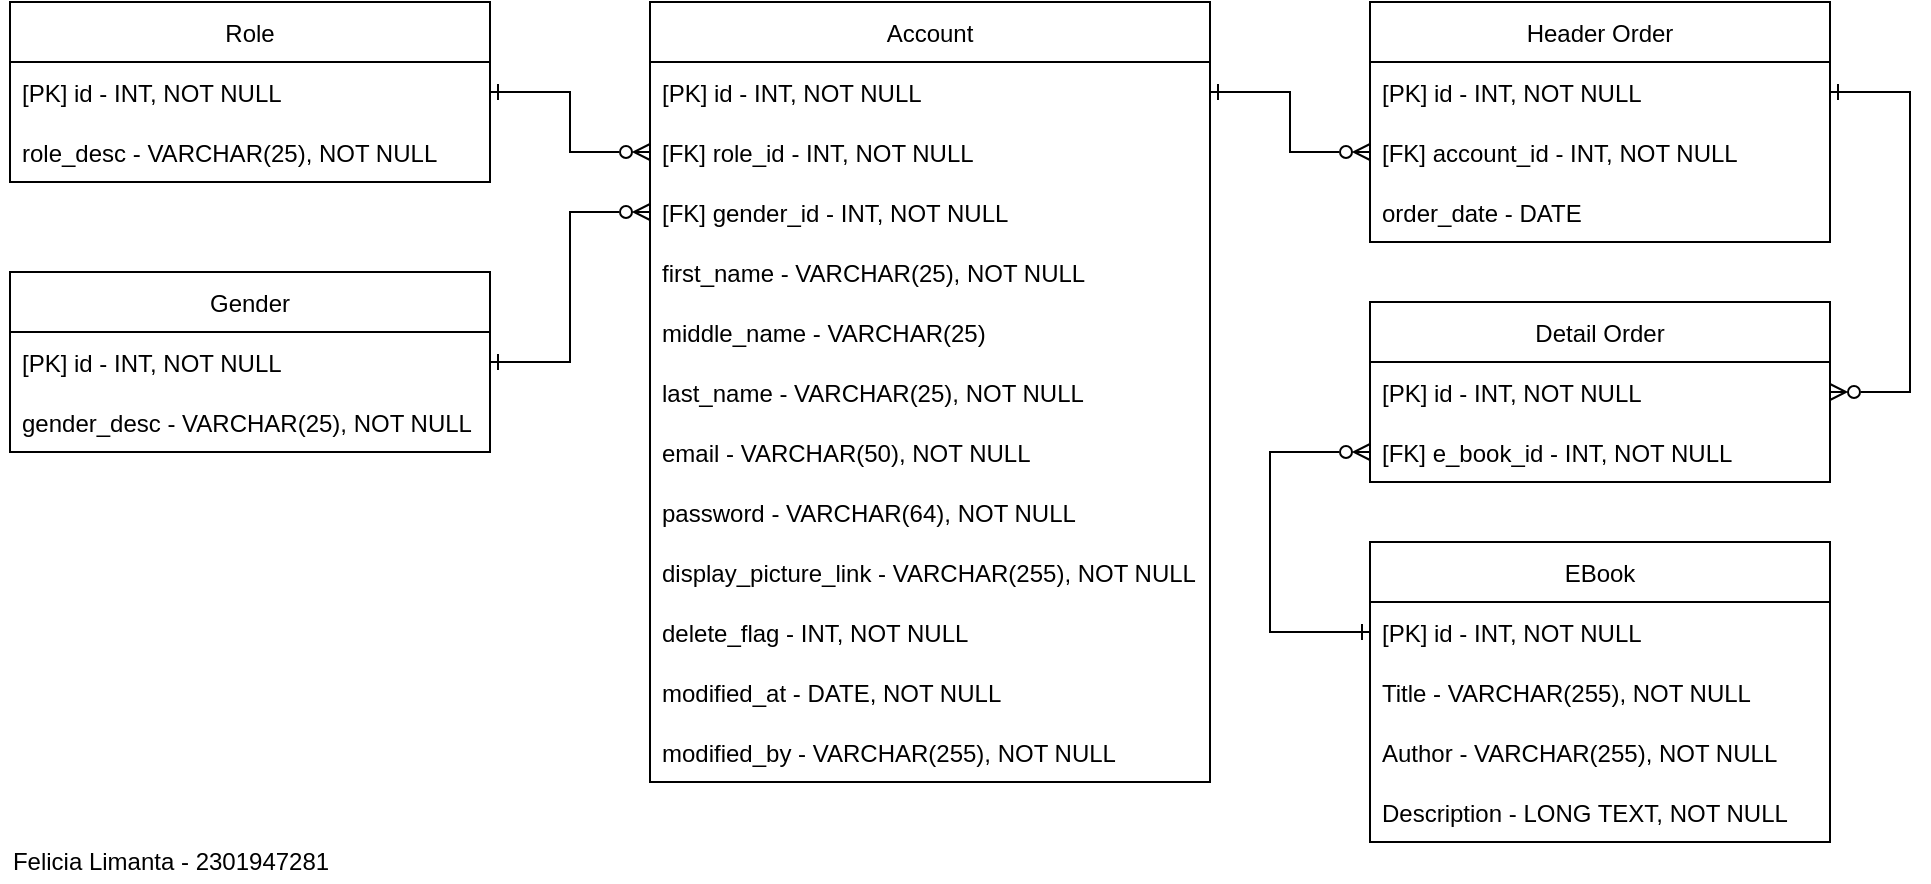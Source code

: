 <mxfile version="16.5.2" type="device"><diagram id="DLrGgY-1V_uRUEoGSu2h" name="Page-1"><mxGraphModel dx="1185" dy="658" grid="1" gridSize="10" guides="1" tooltips="1" connect="1" arrows="1" fold="1" page="1" pageScale="1" pageWidth="850" pageHeight="1100" math="0" shadow="0"><root><mxCell id="0"/><mxCell id="1" parent="0"/><mxCell id="_QFmwvC0VnQ16ru4rwB5-1" value="Role" style="swimlane;fontStyle=0;childLayout=stackLayout;horizontal=1;startSize=30;horizontalStack=0;resizeParent=1;resizeParentMax=0;resizeLast=0;collapsible=1;marginBottom=0;" vertex="1" parent="1"><mxGeometry x="260" y="190" width="240" height="90" as="geometry"/></mxCell><mxCell id="_QFmwvC0VnQ16ru4rwB5-2" value="[PK] id - INT, NOT NULL" style="text;strokeColor=none;fillColor=none;align=left;verticalAlign=middle;spacingLeft=4;spacingRight=4;overflow=hidden;points=[[0,0.5],[1,0.5]];portConstraint=eastwest;rotatable=0;" vertex="1" parent="_QFmwvC0VnQ16ru4rwB5-1"><mxGeometry y="30" width="240" height="30" as="geometry"/></mxCell><mxCell id="_QFmwvC0VnQ16ru4rwB5-3" value="role_desc - VARCHAR(25), NOT NULL" style="text;strokeColor=none;fillColor=none;align=left;verticalAlign=middle;spacingLeft=4;spacingRight=4;overflow=hidden;points=[[0,0.5],[1,0.5]];portConstraint=eastwest;rotatable=0;" vertex="1" parent="_QFmwvC0VnQ16ru4rwB5-1"><mxGeometry y="60" width="240" height="30" as="geometry"/></mxCell><mxCell id="_QFmwvC0VnQ16ru4rwB5-6" value="Account" style="swimlane;fontStyle=0;childLayout=stackLayout;horizontal=1;startSize=30;horizontalStack=0;resizeParent=1;resizeParentMax=0;resizeLast=0;collapsible=1;marginBottom=0;" vertex="1" parent="1"><mxGeometry x="580" y="190" width="280" height="390" as="geometry"><mxRectangle x="530" y="190" width="80" height="30" as="alternateBounds"/></mxGeometry></mxCell><mxCell id="_QFmwvC0VnQ16ru4rwB5-7" value="[PK] id - INT, NOT NULL" style="text;strokeColor=none;fillColor=none;align=left;verticalAlign=middle;spacingLeft=4;spacingRight=4;overflow=hidden;points=[[0,0.5],[1,0.5]];portConstraint=eastwest;rotatable=0;" vertex="1" parent="_QFmwvC0VnQ16ru4rwB5-6"><mxGeometry y="30" width="280" height="30" as="geometry"/></mxCell><mxCell id="_QFmwvC0VnQ16ru4rwB5-8" value="[FK] role_id - INT, NOT NULL" style="text;strokeColor=none;fillColor=none;align=left;verticalAlign=middle;spacingLeft=4;spacingRight=4;overflow=hidden;points=[[0,0.5],[1,0.5]];portConstraint=eastwest;rotatable=0;" vertex="1" parent="_QFmwvC0VnQ16ru4rwB5-6"><mxGeometry y="60" width="280" height="30" as="geometry"/></mxCell><mxCell id="_QFmwvC0VnQ16ru4rwB5-35" value="[FK] gender_id - INT, NOT NULL" style="text;strokeColor=none;fillColor=none;align=left;verticalAlign=middle;spacingLeft=4;spacingRight=4;overflow=hidden;points=[[0,0.5],[1,0.5]];portConstraint=eastwest;rotatable=0;" vertex="1" parent="_QFmwvC0VnQ16ru4rwB5-6"><mxGeometry y="90" width="280" height="30" as="geometry"/></mxCell><mxCell id="_QFmwvC0VnQ16ru4rwB5-14" value="first_name - VARCHAR(25), NOT NULL" style="text;strokeColor=none;fillColor=none;align=left;verticalAlign=middle;spacingLeft=4;spacingRight=4;overflow=hidden;points=[[0,0.5],[1,0.5]];portConstraint=eastwest;rotatable=0;" vertex="1" parent="_QFmwvC0VnQ16ru4rwB5-6"><mxGeometry y="120" width="280" height="30" as="geometry"/></mxCell><mxCell id="_QFmwvC0VnQ16ru4rwB5-17" value="middle_name - VARCHAR(25)" style="text;strokeColor=none;fillColor=none;align=left;verticalAlign=middle;spacingLeft=4;spacingRight=4;overflow=hidden;points=[[0,0.5],[1,0.5]];portConstraint=eastwest;rotatable=0;" vertex="1" parent="_QFmwvC0VnQ16ru4rwB5-6"><mxGeometry y="150" width="280" height="30" as="geometry"/></mxCell><mxCell id="_QFmwvC0VnQ16ru4rwB5-16" value="last_name - VARCHAR(25), NOT NULL" style="text;strokeColor=none;fillColor=none;align=left;verticalAlign=middle;spacingLeft=4;spacingRight=4;overflow=hidden;points=[[0,0.5],[1,0.5]];portConstraint=eastwest;rotatable=0;" vertex="1" parent="_QFmwvC0VnQ16ru4rwB5-6"><mxGeometry y="180" width="280" height="30" as="geometry"/></mxCell><mxCell id="_QFmwvC0VnQ16ru4rwB5-15" value="email - VARCHAR(50), NOT NULL" style="text;strokeColor=none;fillColor=none;align=left;verticalAlign=middle;spacingLeft=4;spacingRight=4;overflow=hidden;points=[[0,0.5],[1,0.5]];portConstraint=eastwest;rotatable=0;" vertex="1" parent="_QFmwvC0VnQ16ru4rwB5-6"><mxGeometry y="210" width="280" height="30" as="geometry"/></mxCell><mxCell id="_QFmwvC0VnQ16ru4rwB5-13" value="password - VARCHAR(64), NOT NULL" style="text;strokeColor=none;fillColor=none;align=left;verticalAlign=middle;spacingLeft=4;spacingRight=4;overflow=hidden;points=[[0,0.5],[1,0.5]];portConstraint=eastwest;rotatable=0;" vertex="1" parent="_QFmwvC0VnQ16ru4rwB5-6"><mxGeometry y="240" width="280" height="30" as="geometry"/></mxCell><mxCell id="_QFmwvC0VnQ16ru4rwB5-18" value="display_picture_link - VARCHAR(255), NOT NULL" style="text;strokeColor=none;fillColor=none;align=left;verticalAlign=middle;spacingLeft=4;spacingRight=4;overflow=hidden;points=[[0,0.5],[1,0.5]];portConstraint=eastwest;rotatable=0;" vertex="1" parent="_QFmwvC0VnQ16ru4rwB5-6"><mxGeometry y="270" width="280" height="30" as="geometry"/></mxCell><mxCell id="_QFmwvC0VnQ16ru4rwB5-19" value="delete_flag - INT, NOT NULL" style="text;strokeColor=none;fillColor=none;align=left;verticalAlign=middle;spacingLeft=4;spacingRight=4;overflow=hidden;points=[[0,0.5],[1,0.5]];portConstraint=eastwest;rotatable=0;" vertex="1" parent="_QFmwvC0VnQ16ru4rwB5-6"><mxGeometry y="300" width="280" height="30" as="geometry"/></mxCell><mxCell id="_QFmwvC0VnQ16ru4rwB5-20" value="modified_at - DATE, NOT NULL" style="text;strokeColor=none;fillColor=none;align=left;verticalAlign=middle;spacingLeft=4;spacingRight=4;overflow=hidden;points=[[0,0.5],[1,0.5]];portConstraint=eastwest;rotatable=0;" vertex="1" parent="_QFmwvC0VnQ16ru4rwB5-6"><mxGeometry y="330" width="280" height="30" as="geometry"/></mxCell><mxCell id="_QFmwvC0VnQ16ru4rwB5-21" value="modified_by - VARCHAR(255), NOT NULL" style="text;strokeColor=none;fillColor=none;align=left;verticalAlign=middle;spacingLeft=4;spacingRight=4;overflow=hidden;points=[[0,0.5],[1,0.5]];portConstraint=eastwest;rotatable=0;" vertex="1" parent="_QFmwvC0VnQ16ru4rwB5-6"><mxGeometry y="360" width="280" height="30" as="geometry"/></mxCell><mxCell id="_QFmwvC0VnQ16ru4rwB5-9" value="Gender" style="swimlane;fontStyle=0;childLayout=stackLayout;horizontal=1;startSize=30;horizontalStack=0;resizeParent=1;resizeParentMax=0;resizeLast=0;collapsible=1;marginBottom=0;" vertex="1" parent="1"><mxGeometry x="260" y="325" width="240" height="90" as="geometry"/></mxCell><mxCell id="_QFmwvC0VnQ16ru4rwB5-10" value="[PK] id - INT, NOT NULL" style="text;strokeColor=none;fillColor=none;align=left;verticalAlign=middle;spacingLeft=4;spacingRight=4;overflow=hidden;points=[[0,0.5],[1,0.5]];portConstraint=eastwest;rotatable=0;" vertex="1" parent="_QFmwvC0VnQ16ru4rwB5-9"><mxGeometry y="30" width="240" height="30" as="geometry"/></mxCell><mxCell id="_QFmwvC0VnQ16ru4rwB5-11" value="gender_desc - VARCHAR(25), NOT NULL" style="text;strokeColor=none;fillColor=none;align=left;verticalAlign=middle;spacingLeft=4;spacingRight=4;overflow=hidden;points=[[0,0.5],[1,0.5]];portConstraint=eastwest;rotatable=0;" vertex="1" parent="_QFmwvC0VnQ16ru4rwB5-9"><mxGeometry y="60" width="240" height="30" as="geometry"/></mxCell><mxCell id="_QFmwvC0VnQ16ru4rwB5-22" value="Header Order" style="swimlane;fontStyle=0;childLayout=stackLayout;horizontal=1;startSize=30;horizontalStack=0;resizeParent=1;resizeParentMax=0;resizeLast=0;collapsible=1;marginBottom=0;" vertex="1" parent="1"><mxGeometry x="940" y="190" width="230" height="120" as="geometry"/></mxCell><mxCell id="_QFmwvC0VnQ16ru4rwB5-23" value="[PK] id - INT, NOT NULL" style="text;strokeColor=none;fillColor=none;align=left;verticalAlign=middle;spacingLeft=4;spacingRight=4;overflow=hidden;points=[[0,0.5],[1,0.5]];portConstraint=eastwest;rotatable=0;" vertex="1" parent="_QFmwvC0VnQ16ru4rwB5-22"><mxGeometry y="30" width="230" height="30" as="geometry"/></mxCell><mxCell id="_QFmwvC0VnQ16ru4rwB5-38" value="[FK] account_id - INT, NOT NULL" style="text;strokeColor=none;fillColor=none;align=left;verticalAlign=middle;spacingLeft=4;spacingRight=4;overflow=hidden;points=[[0,0.5],[1,0.5]];portConstraint=eastwest;rotatable=0;" vertex="1" parent="_QFmwvC0VnQ16ru4rwB5-22"><mxGeometry y="60" width="230" height="30" as="geometry"/></mxCell><mxCell id="_QFmwvC0VnQ16ru4rwB5-24" value="order_date - DATE" style="text;strokeColor=none;fillColor=none;align=left;verticalAlign=middle;spacingLeft=4;spacingRight=4;overflow=hidden;points=[[0,0.5],[1,0.5]];portConstraint=eastwest;rotatable=0;" vertex="1" parent="_QFmwvC0VnQ16ru4rwB5-22"><mxGeometry y="90" width="230" height="30" as="geometry"/></mxCell><mxCell id="_QFmwvC0VnQ16ru4rwB5-25" value="Detail Order" style="swimlane;fontStyle=0;childLayout=stackLayout;horizontal=1;startSize=30;horizontalStack=0;resizeParent=1;resizeParentMax=0;resizeLast=0;collapsible=1;marginBottom=0;" vertex="1" parent="1"><mxGeometry x="940" y="340" width="230" height="90" as="geometry"/></mxCell><mxCell id="_QFmwvC0VnQ16ru4rwB5-26" value="[PK] id - INT, NOT NULL" style="text;strokeColor=none;fillColor=none;align=left;verticalAlign=middle;spacingLeft=4;spacingRight=4;overflow=hidden;points=[[0,0.5],[1,0.5]];portConstraint=eastwest;rotatable=0;" vertex="1" parent="_QFmwvC0VnQ16ru4rwB5-25"><mxGeometry y="30" width="230" height="30" as="geometry"/></mxCell><mxCell id="_QFmwvC0VnQ16ru4rwB5-27" value="[FK] e_book_id - INT, NOT NULL" style="text;strokeColor=none;fillColor=none;align=left;verticalAlign=middle;spacingLeft=4;spacingRight=4;overflow=hidden;points=[[0,0.5],[1,0.5]];portConstraint=eastwest;rotatable=0;" vertex="1" parent="_QFmwvC0VnQ16ru4rwB5-25"><mxGeometry y="60" width="230" height="30" as="geometry"/></mxCell><mxCell id="_QFmwvC0VnQ16ru4rwB5-28" value="EBook" style="swimlane;fontStyle=0;childLayout=stackLayout;horizontal=1;startSize=30;horizontalStack=0;resizeParent=1;resizeParentMax=0;resizeLast=0;collapsible=1;marginBottom=0;" vertex="1" parent="1"><mxGeometry x="940" y="460" width="230" height="150" as="geometry"/></mxCell><mxCell id="_QFmwvC0VnQ16ru4rwB5-29" value="[PK] id - INT, NOT NULL" style="text;strokeColor=none;fillColor=none;align=left;verticalAlign=middle;spacingLeft=4;spacingRight=4;overflow=hidden;points=[[0,0.5],[1,0.5]];portConstraint=eastwest;rotatable=0;" vertex="1" parent="_QFmwvC0VnQ16ru4rwB5-28"><mxGeometry y="30" width="230" height="30" as="geometry"/></mxCell><mxCell id="_QFmwvC0VnQ16ru4rwB5-30" value="Title - VARCHAR(255), NOT NULL" style="text;strokeColor=none;fillColor=none;align=left;verticalAlign=middle;spacingLeft=4;spacingRight=4;overflow=hidden;points=[[0,0.5],[1,0.5]];portConstraint=eastwest;rotatable=0;" vertex="1" parent="_QFmwvC0VnQ16ru4rwB5-28"><mxGeometry y="60" width="230" height="30" as="geometry"/></mxCell><mxCell id="_QFmwvC0VnQ16ru4rwB5-32" value="Author - VARCHAR(255), NOT NULL" style="text;strokeColor=none;fillColor=none;align=left;verticalAlign=middle;spacingLeft=4;spacingRight=4;overflow=hidden;points=[[0,0.5],[1,0.5]];portConstraint=eastwest;rotatable=0;" vertex="1" parent="_QFmwvC0VnQ16ru4rwB5-28"><mxGeometry y="90" width="230" height="30" as="geometry"/></mxCell><mxCell id="_QFmwvC0VnQ16ru4rwB5-31" value="Description - LONG TEXT, NOT NULL" style="text;strokeColor=none;fillColor=none;align=left;verticalAlign=middle;spacingLeft=4;spacingRight=4;overflow=hidden;points=[[0,0.5],[1,0.5]];portConstraint=eastwest;rotatable=0;" vertex="1" parent="_QFmwvC0VnQ16ru4rwB5-28"><mxGeometry y="120" width="230" height="30" as="geometry"/></mxCell><mxCell id="_QFmwvC0VnQ16ru4rwB5-33" value="Felicia Limanta - 2301947281" style="text;html=1;align=center;verticalAlign=middle;resizable=0;points=[];autosize=1;strokeColor=none;fillColor=none;" vertex="1" parent="1"><mxGeometry x="255" y="610" width="170" height="20" as="geometry"/></mxCell><mxCell id="_QFmwvC0VnQ16ru4rwB5-34" style="edgeStyle=orthogonalEdgeStyle;rounded=0;orthogonalLoop=1;jettySize=auto;html=1;entryX=0;entryY=0.5;entryDx=0;entryDy=0;startArrow=ERone;startFill=0;endArrow=ERzeroToMany;endFill=0;" edge="1" parent="1" source="_QFmwvC0VnQ16ru4rwB5-10" target="_QFmwvC0VnQ16ru4rwB5-35"><mxGeometry relative="1" as="geometry"><mxPoint x="550" y="320" as="targetPoint"/></mxGeometry></mxCell><mxCell id="_QFmwvC0VnQ16ru4rwB5-36" style="edgeStyle=orthogonalEdgeStyle;rounded=0;orthogonalLoop=1;jettySize=auto;html=1;entryX=0;entryY=0.5;entryDx=0;entryDy=0;startArrow=ERone;startFill=0;endArrow=ERzeroToMany;endFill=0;" edge="1" parent="1" source="_QFmwvC0VnQ16ru4rwB5-2" target="_QFmwvC0VnQ16ru4rwB5-8"><mxGeometry relative="1" as="geometry"/></mxCell><mxCell id="_QFmwvC0VnQ16ru4rwB5-39" style="edgeStyle=orthogonalEdgeStyle;rounded=0;orthogonalLoop=1;jettySize=auto;html=1;entryX=0;entryY=0.5;entryDx=0;entryDy=0;startArrow=ERone;startFill=0;endArrow=ERzeroToMany;endFill=0;exitX=1;exitY=0.5;exitDx=0;exitDy=0;" edge="1" parent="1" source="_QFmwvC0VnQ16ru4rwB5-7" target="_QFmwvC0VnQ16ru4rwB5-38"><mxGeometry relative="1" as="geometry"/></mxCell><mxCell id="_QFmwvC0VnQ16ru4rwB5-40" style="edgeStyle=orthogonalEdgeStyle;rounded=0;orthogonalLoop=1;jettySize=auto;html=1;entryX=1;entryY=0.5;entryDx=0;entryDy=0;startArrow=ERone;startFill=0;endArrow=ERzeroToMany;endFill=0;" edge="1" parent="1" source="_QFmwvC0VnQ16ru4rwB5-23" target="_QFmwvC0VnQ16ru4rwB5-26"><mxGeometry relative="1" as="geometry"><Array as="points"><mxPoint x="1210" y="235"/><mxPoint x="1210" y="385"/></Array></mxGeometry></mxCell><mxCell id="_QFmwvC0VnQ16ru4rwB5-41" style="edgeStyle=orthogonalEdgeStyle;rounded=0;orthogonalLoop=1;jettySize=auto;html=1;entryX=0;entryY=0.5;entryDx=0;entryDy=0;startArrow=ERone;startFill=0;endArrow=ERzeroToMany;endFill=0;" edge="1" parent="1" source="_QFmwvC0VnQ16ru4rwB5-29" target="_QFmwvC0VnQ16ru4rwB5-27"><mxGeometry relative="1" as="geometry"><Array as="points"><mxPoint x="890" y="505"/><mxPoint x="890" y="415"/></Array></mxGeometry></mxCell></root></mxGraphModel></diagram></mxfile>